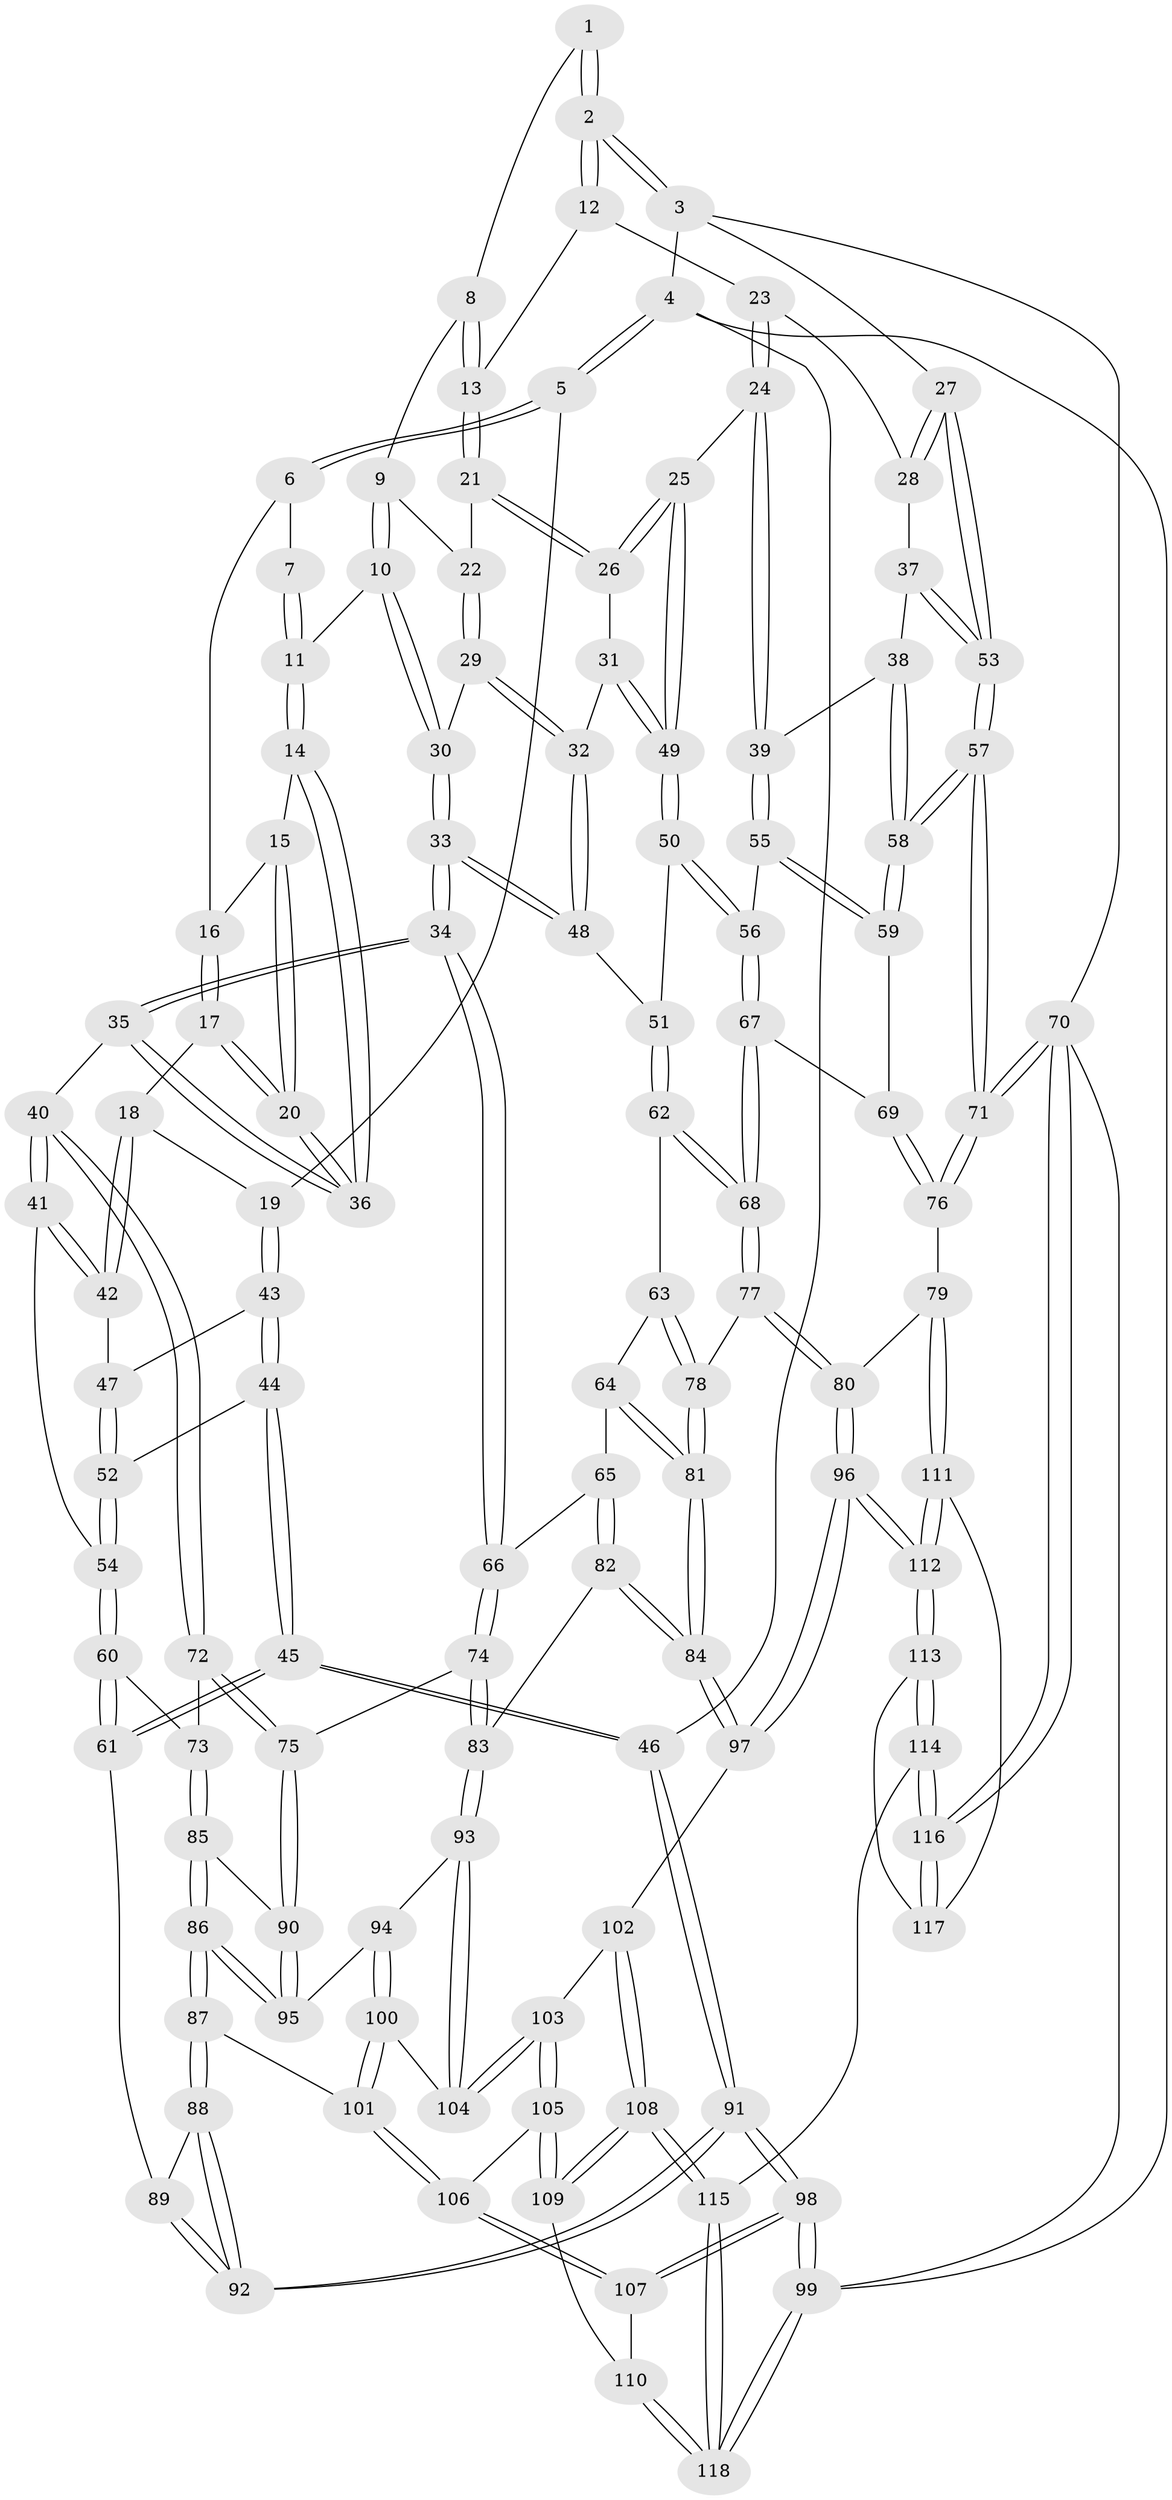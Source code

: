 // Generated by graph-tools (version 1.1) at 2025/38/03/09/25 02:38:38]
// undirected, 118 vertices, 292 edges
graph export_dot {
graph [start="1"]
  node [color=gray90,style=filled];
  1 [pos="+0.7512189508275681+0"];
  2 [pos="+1+0"];
  3 [pos="+1+0"];
  4 [pos="+0+0"];
  5 [pos="+0+0"];
  6 [pos="+0.276559603897463+0"];
  7 [pos="+0.5367506050387565+0"];
  8 [pos="+0.7289882120001991+0"];
  9 [pos="+0.6674632889744982+0.0031625831901389376"];
  10 [pos="+0.5396751666183132+0.10794902312543571"];
  11 [pos="+0.5369358055532941+0.10797654566548114"];
  12 [pos="+0.8537337805557008+0.11233056085632276"];
  13 [pos="+0.7897506541245404+0.08190313719774435"];
  14 [pos="+0.5335728796694172+0.10885500132730133"];
  15 [pos="+0.4166688117134283+0"];
  16 [pos="+0.2918951912599837+0"];
  17 [pos="+0.30480913990855696+0.14090032819461693"];
  18 [pos="+0.2267803124755826+0.16164129045291528"];
  19 [pos="+0.11596294143839601+0.1251635555892265"];
  20 [pos="+0.38435690813025397+0.19929052847672507"];
  21 [pos="+0.7263375902490042+0.12754624809617884"];
  22 [pos="+0.7095931297244465+0.12419434562398887"];
  23 [pos="+0.8536212430860989+0.11426993689342708"];
  24 [pos="+0.8337448804978499+0.2237803699834701"];
  25 [pos="+0.8309217648722711+0.22387496169235077"];
  26 [pos="+0.8153801291257743+0.21796110642773744"];
  27 [pos="+1+0"];
  28 [pos="+0.9729709627700304+0.1660600360874734"];
  29 [pos="+0.651740137956493+0.1779812886432547"];
  30 [pos="+0.6317971339701232+0.17852242029158324"];
  31 [pos="+0.7045098133667584+0.23091230874064156"];
  32 [pos="+0.6960720725548755+0.22988231924928032"];
  33 [pos="+0.5641784823853047+0.3278745598834926"];
  34 [pos="+0.5243072971676629+0.34846017381416244"];
  35 [pos="+0.41836023446721327+0.2621713918235791"];
  36 [pos="+0.41691095103198256+0.23620714135616547"];
  37 [pos="+0.8956193573748525+0.2304807249678531"];
  38 [pos="+0.8686154235723149+0.2373382170669053"];
  39 [pos="+0.8505686443140836+0.23505721425981066"];
  40 [pos="+0.2831154517795087+0.35737666443477994"];
  41 [pos="+0.2658872366357205+0.3542645685524911"];
  42 [pos="+0.22287711867192345+0.2640728340833587"];
  43 [pos="+0.09575060708457173+0.1927270462663037"];
  44 [pos="+0.019612741536914714+0.2902615646033486"];
  45 [pos="+0+0.3599863372141774"];
  46 [pos="+0+0.361430488849854"];
  47 [pos="+0.15323401472755452+0.2446718041042336"];
  48 [pos="+0.6570452467233413+0.3223040619289501"];
  49 [pos="+0.74313428751327+0.3180238098249803"];
  50 [pos="+0.7324450821371129+0.3361411200815457"];
  51 [pos="+0.7007872580525227+0.3422917842493276"];
  52 [pos="+0.1501457521422998+0.3403375291247815"];
  53 [pos="+1+0.3822565266227819"];
  54 [pos="+0.19838550077690878+0.37325191133367835"];
  55 [pos="+0.8398200863303528+0.34176213422643537"];
  56 [pos="+0.7729458741920849+0.3676054318492933"];
  57 [pos="+1+0.5199242288334335"];
  58 [pos="+0.9923982803120867+0.4280577169744223"];
  59 [pos="+0.8885244899586866+0.4093848015365213"];
  60 [pos="+0.1326947217629834+0.46318003125942053"];
  61 [pos="+0.09499832329312323+0.4774914868209077"];
  62 [pos="+0.6955381022681679+0.43925084829201894"];
  63 [pos="+0.6460090203072327+0.4544683996610474"];
  64 [pos="+0.5985725169253384+0.44767521638257507"];
  65 [pos="+0.5609923649921958+0.4305094312208664"];
  66 [pos="+0.5255716689620938+0.3635024947678953"];
  67 [pos="+0.7866129252018884+0.4526526473581298"];
  68 [pos="+0.7680871072425813+0.47287515079793585"];
  69 [pos="+0.8095575421067053+0.4469779414194078"];
  70 [pos="+1+1"];
  71 [pos="+1+0.6528406223721109"];
  72 [pos="+0.29614939697152126+0.3981653624516314"];
  73 [pos="+0.20059921099639832+0.5179110686597841"];
  74 [pos="+0.39488752750565564+0.49696312688315564"];
  75 [pos="+0.33985843323420395+0.49731521345824914"];
  76 [pos="+1+0.679914357920002"];
  77 [pos="+0.7677897194031958+0.5196581932818732"];
  78 [pos="+0.6792352725790968+0.5395317857439089"];
  79 [pos="+0.8818951032297366+0.721141649766534"];
  80 [pos="+0.8785811446035534+0.7214964929548728"];
  81 [pos="+0.6382964873545077+0.5869136716572046"];
  82 [pos="+0.5119487460652623+0.5913150383127729"];
  83 [pos="+0.5048510347956251+0.5932427222279331"];
  84 [pos="+0.6192095193696777+0.6340161084563376"];
  85 [pos="+0.20148190250557552+0.5190178329363867"];
  86 [pos="+0.21263656958394397+0.6857721465976396"];
  87 [pos="+0.21139654152397974+0.6891494462339148"];
  88 [pos="+0.1467407731206794+0.701547373056249"];
  89 [pos="+0.09465849935309009+0.48148474658204216"];
  90 [pos="+0.33506750231859084+0.5056680755894569"];
  91 [pos="+0+0.968957048547269"];
  92 [pos="+0+0.9024976762746079"];
  93 [pos="+0.49664298915273486+0.6023623830210215"];
  94 [pos="+0.36934356922984446+0.5952061755126173"];
  95 [pos="+0.32929488088820685+0.5317313021339434"];
  96 [pos="+0.7519289890539907+0.7842223141894921"];
  97 [pos="+0.710165971234177+0.7648389780636649"];
  98 [pos="+0+1"];
  99 [pos="+0+1"];
  100 [pos="+0.3683447061458183+0.6813990036894981"];
  101 [pos="+0.2786396892750764+0.7267312727757664"];
  102 [pos="+0.5244518226182501+0.7950583272543379"];
  103 [pos="+0.48413751382028214+0.7624212277446542"];
  104 [pos="+0.45212630074372356+0.6766211911495383"];
  105 [pos="+0.32963655720014157+0.8090813392172513"];
  106 [pos="+0.3088385290727418+0.7869775307190742"];
  107 [pos="+0.10433339800737618+0.9939406322186353"];
  108 [pos="+0.4555652382914402+0.9373889137270711"];
  109 [pos="+0.35325665631641207+0.8782549970828563"];
  110 [pos="+0.3085007592647503+0.919078875396472"];
  111 [pos="+0.9261494137501889+0.9680388733901102"];
  112 [pos="+0.7236973733243768+0.9391739060646621"];
  113 [pos="+0.7157228060285842+0.9674607314885445"];
  114 [pos="+0.6483734986697502+1"];
  115 [pos="+0.5419006525620593+1"];
  116 [pos="+1+1"];
  117 [pos="+0.9442327431157236+0.9944651140762537"];
  118 [pos="+0.3676007939397653+1"];
  1 -- 2;
  1 -- 2;
  1 -- 8;
  2 -- 3;
  2 -- 3;
  2 -- 12;
  2 -- 12;
  3 -- 4;
  3 -- 27;
  3 -- 70;
  4 -- 5;
  4 -- 5;
  4 -- 46;
  4 -- 99;
  5 -- 6;
  5 -- 6;
  5 -- 19;
  6 -- 7;
  6 -- 16;
  7 -- 11;
  7 -- 11;
  8 -- 9;
  8 -- 13;
  8 -- 13;
  9 -- 10;
  9 -- 10;
  9 -- 22;
  10 -- 11;
  10 -- 30;
  10 -- 30;
  11 -- 14;
  11 -- 14;
  12 -- 13;
  12 -- 23;
  13 -- 21;
  13 -- 21;
  14 -- 15;
  14 -- 36;
  14 -- 36;
  15 -- 16;
  15 -- 20;
  15 -- 20;
  16 -- 17;
  16 -- 17;
  17 -- 18;
  17 -- 20;
  17 -- 20;
  18 -- 19;
  18 -- 42;
  18 -- 42;
  19 -- 43;
  19 -- 43;
  20 -- 36;
  20 -- 36;
  21 -- 22;
  21 -- 26;
  21 -- 26;
  22 -- 29;
  22 -- 29;
  23 -- 24;
  23 -- 24;
  23 -- 28;
  24 -- 25;
  24 -- 39;
  24 -- 39;
  25 -- 26;
  25 -- 26;
  25 -- 49;
  25 -- 49;
  26 -- 31;
  27 -- 28;
  27 -- 28;
  27 -- 53;
  27 -- 53;
  28 -- 37;
  29 -- 30;
  29 -- 32;
  29 -- 32;
  30 -- 33;
  30 -- 33;
  31 -- 32;
  31 -- 49;
  31 -- 49;
  32 -- 48;
  32 -- 48;
  33 -- 34;
  33 -- 34;
  33 -- 48;
  33 -- 48;
  34 -- 35;
  34 -- 35;
  34 -- 66;
  34 -- 66;
  35 -- 36;
  35 -- 36;
  35 -- 40;
  37 -- 38;
  37 -- 53;
  37 -- 53;
  38 -- 39;
  38 -- 58;
  38 -- 58;
  39 -- 55;
  39 -- 55;
  40 -- 41;
  40 -- 41;
  40 -- 72;
  40 -- 72;
  41 -- 42;
  41 -- 42;
  41 -- 54;
  42 -- 47;
  43 -- 44;
  43 -- 44;
  43 -- 47;
  44 -- 45;
  44 -- 45;
  44 -- 52;
  45 -- 46;
  45 -- 46;
  45 -- 61;
  45 -- 61;
  46 -- 91;
  46 -- 91;
  47 -- 52;
  47 -- 52;
  48 -- 51;
  49 -- 50;
  49 -- 50;
  50 -- 51;
  50 -- 56;
  50 -- 56;
  51 -- 62;
  51 -- 62;
  52 -- 54;
  52 -- 54;
  53 -- 57;
  53 -- 57;
  54 -- 60;
  54 -- 60;
  55 -- 56;
  55 -- 59;
  55 -- 59;
  56 -- 67;
  56 -- 67;
  57 -- 58;
  57 -- 58;
  57 -- 71;
  57 -- 71;
  58 -- 59;
  58 -- 59;
  59 -- 69;
  60 -- 61;
  60 -- 61;
  60 -- 73;
  61 -- 89;
  62 -- 63;
  62 -- 68;
  62 -- 68;
  63 -- 64;
  63 -- 78;
  63 -- 78;
  64 -- 65;
  64 -- 81;
  64 -- 81;
  65 -- 66;
  65 -- 82;
  65 -- 82;
  66 -- 74;
  66 -- 74;
  67 -- 68;
  67 -- 68;
  67 -- 69;
  68 -- 77;
  68 -- 77;
  69 -- 76;
  69 -- 76;
  70 -- 71;
  70 -- 71;
  70 -- 116;
  70 -- 116;
  70 -- 99;
  71 -- 76;
  71 -- 76;
  72 -- 73;
  72 -- 75;
  72 -- 75;
  73 -- 85;
  73 -- 85;
  74 -- 75;
  74 -- 83;
  74 -- 83;
  75 -- 90;
  75 -- 90;
  76 -- 79;
  77 -- 78;
  77 -- 80;
  77 -- 80;
  78 -- 81;
  78 -- 81;
  79 -- 80;
  79 -- 111;
  79 -- 111;
  80 -- 96;
  80 -- 96;
  81 -- 84;
  81 -- 84;
  82 -- 83;
  82 -- 84;
  82 -- 84;
  83 -- 93;
  83 -- 93;
  84 -- 97;
  84 -- 97;
  85 -- 86;
  85 -- 86;
  85 -- 90;
  86 -- 87;
  86 -- 87;
  86 -- 95;
  86 -- 95;
  87 -- 88;
  87 -- 88;
  87 -- 101;
  88 -- 89;
  88 -- 92;
  88 -- 92;
  89 -- 92;
  89 -- 92;
  90 -- 95;
  90 -- 95;
  91 -- 92;
  91 -- 92;
  91 -- 98;
  91 -- 98;
  93 -- 94;
  93 -- 104;
  93 -- 104;
  94 -- 95;
  94 -- 100;
  94 -- 100;
  96 -- 97;
  96 -- 97;
  96 -- 112;
  96 -- 112;
  97 -- 102;
  98 -- 99;
  98 -- 99;
  98 -- 107;
  98 -- 107;
  99 -- 118;
  99 -- 118;
  100 -- 101;
  100 -- 101;
  100 -- 104;
  101 -- 106;
  101 -- 106;
  102 -- 103;
  102 -- 108;
  102 -- 108;
  103 -- 104;
  103 -- 104;
  103 -- 105;
  103 -- 105;
  105 -- 106;
  105 -- 109;
  105 -- 109;
  106 -- 107;
  106 -- 107;
  107 -- 110;
  108 -- 109;
  108 -- 109;
  108 -- 115;
  108 -- 115;
  109 -- 110;
  110 -- 118;
  110 -- 118;
  111 -- 112;
  111 -- 112;
  111 -- 117;
  112 -- 113;
  112 -- 113;
  113 -- 114;
  113 -- 114;
  113 -- 117;
  114 -- 115;
  114 -- 116;
  114 -- 116;
  115 -- 118;
  115 -- 118;
  116 -- 117;
  116 -- 117;
}
